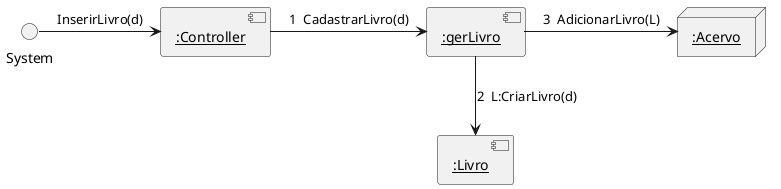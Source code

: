 @startuml

skinparam monochrome true
skinparam shadowing false

node "<u>:Acervo</u>" as a
component "<u>:Controller</u>" as c
component "<u>:gerLivro</u>" as g
component "<u>:Livro</u>" as l
interface System as s


s -r-> c : InserirLivro(d)
c -r-> g : 1  CadastrarLivro(d)
g -d-> l : 2  L:CriarLivro(d)
g -r-> a : 3  AdicionarLivro(L)

@enduml